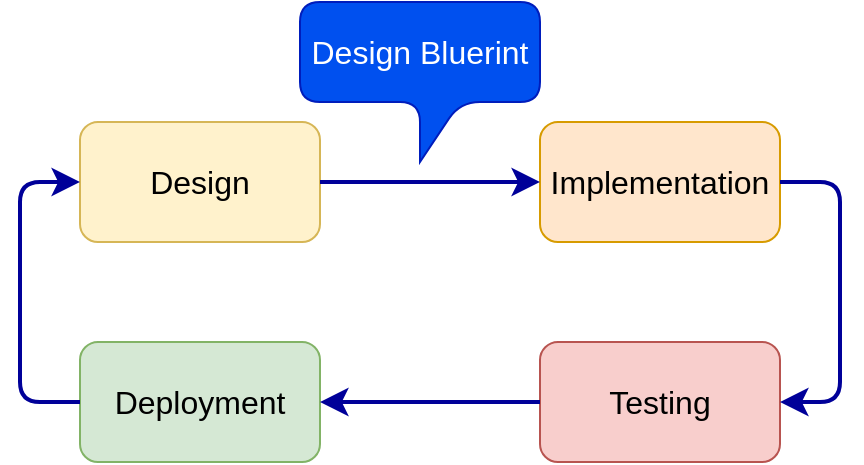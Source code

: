 <mxfile version="22.0.3" type="device">
  <diagram name="sdlc" id="xZpTgm2rJNDox7BOA6B7">
    <mxGraphModel dx="1194" dy="747" grid="1" gridSize="10" guides="1" tooltips="1" connect="1" arrows="1" fold="1" page="1" pageScale="1" pageWidth="1169" pageHeight="827" math="0" shadow="0">
      <root>
        <mxCell id="0" />
        <mxCell id="1" parent="0" />
        <mxCell id="he5t7FkTS0MxKIk6N5vH-1" value="Design" style="rounded=1;whiteSpace=wrap;html=1;fontSize=16;fillColor=#fff2cc;strokeColor=#d6b656;" vertex="1" parent="1">
          <mxGeometry x="310" y="170" width="120" height="60" as="geometry" />
        </mxCell>
        <mxCell id="he5t7FkTS0MxKIk6N5vH-2" value="Implementation" style="rounded=1;whiteSpace=wrap;html=1;fontSize=16;fillColor=#ffe6cc;strokeColor=#d79b00;" vertex="1" parent="1">
          <mxGeometry x="540" y="170" width="120" height="60" as="geometry" />
        </mxCell>
        <mxCell id="he5t7FkTS0MxKIk6N5vH-3" value="Testing" style="rounded=1;whiteSpace=wrap;html=1;fontSize=16;fillColor=#f8cecc;strokeColor=#b85450;" vertex="1" parent="1">
          <mxGeometry x="540" y="280" width="120" height="60" as="geometry" />
        </mxCell>
        <mxCell id="he5t7FkTS0MxKIk6N5vH-4" value="Deployment" style="rounded=1;whiteSpace=wrap;html=1;fontSize=16;fillColor=#d5e8d4;strokeColor=#82b366;" vertex="1" parent="1">
          <mxGeometry x="310" y="280" width="120" height="60" as="geometry" />
        </mxCell>
        <mxCell id="he5t7FkTS0MxKIk6N5vH-5" value="" style="endArrow=classic;html=1;rounded=1;fontSize=12;startSize=8;endSize=8;exitX=1;exitY=0.5;exitDx=0;exitDy=0;entryX=0;entryY=0.5;entryDx=0;entryDy=0;strokeWidth=2;strokeColor=#000099;" edge="1" parent="1" source="he5t7FkTS0MxKIk6N5vH-1" target="he5t7FkTS0MxKIk6N5vH-2">
          <mxGeometry width="50" height="50" relative="1" as="geometry">
            <mxPoint x="570" y="270" as="sourcePoint" />
            <mxPoint x="620" y="220" as="targetPoint" />
          </mxGeometry>
        </mxCell>
        <mxCell id="he5t7FkTS0MxKIk6N5vH-6" value="" style="endArrow=classic;html=1;rounded=1;fontSize=12;startSize=8;endSize=8;exitX=1;exitY=0.5;exitDx=0;exitDy=0;entryX=1;entryY=0.5;entryDx=0;entryDy=0;strokeWidth=2;strokeColor=#000099;" edge="1" parent="1" source="he5t7FkTS0MxKIk6N5vH-2" target="he5t7FkTS0MxKIk6N5vH-3">
          <mxGeometry width="50" height="50" relative="1" as="geometry">
            <mxPoint x="440" y="210" as="sourcePoint" />
            <mxPoint x="550" y="210" as="targetPoint" />
            <Array as="points">
              <mxPoint x="690" y="200" />
              <mxPoint x="690" y="310" />
            </Array>
          </mxGeometry>
        </mxCell>
        <mxCell id="he5t7FkTS0MxKIk6N5vH-7" value="" style="endArrow=classic;html=1;rounded=1;fontSize=12;startSize=8;endSize=8;exitX=0;exitY=0.5;exitDx=0;exitDy=0;entryX=1;entryY=0.5;entryDx=0;entryDy=0;strokeWidth=2;strokeColor=#000099;" edge="1" parent="1" source="he5t7FkTS0MxKIk6N5vH-3" target="he5t7FkTS0MxKIk6N5vH-4">
          <mxGeometry width="50" height="50" relative="1" as="geometry">
            <mxPoint x="440" y="210" as="sourcePoint" />
            <mxPoint x="550" y="210" as="targetPoint" />
          </mxGeometry>
        </mxCell>
        <mxCell id="he5t7FkTS0MxKIk6N5vH-8" value="" style="endArrow=classic;html=1;rounded=1;fontSize=12;startSize=8;endSize=8;exitX=0;exitY=0.5;exitDx=0;exitDy=0;entryX=0;entryY=0.5;entryDx=0;entryDy=0;strokeWidth=2;strokeColor=#000099;" edge="1" parent="1" source="he5t7FkTS0MxKIk6N5vH-4" target="he5t7FkTS0MxKIk6N5vH-1">
          <mxGeometry width="50" height="50" relative="1" as="geometry">
            <mxPoint x="550" y="320" as="sourcePoint" />
            <mxPoint x="440" y="320" as="targetPoint" />
            <Array as="points">
              <mxPoint x="280" y="310" />
              <mxPoint x="280" y="200" />
            </Array>
          </mxGeometry>
        </mxCell>
        <mxCell id="he5t7FkTS0MxKIk6N5vH-9" value="Design Bluerint" style="shape=callout;whiteSpace=wrap;html=1;perimeter=calloutPerimeter;fontSize=16;rounded=1;fillColor=#0050ef;strokeColor=#001DBC;fontColor=#ffffff;" vertex="1" parent="1">
          <mxGeometry x="420" y="110" width="120" height="80" as="geometry" />
        </mxCell>
      </root>
    </mxGraphModel>
  </diagram>
</mxfile>
